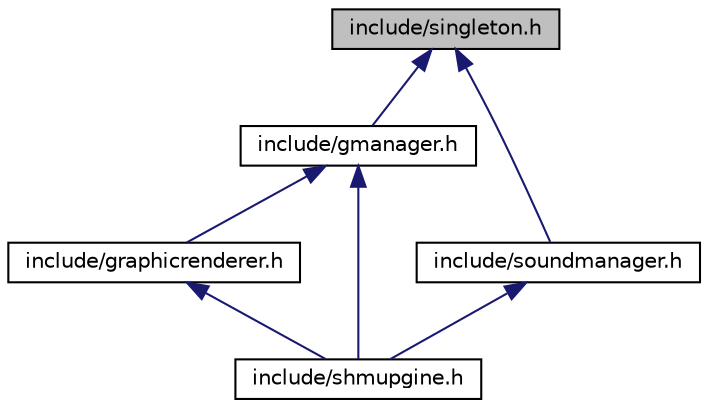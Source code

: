 digraph "include/singleton.h"
{
 // INTERACTIVE_SVG=YES
  edge [fontname="Helvetica",fontsize="10",labelfontname="Helvetica",labelfontsize="10"];
  node [fontname="Helvetica",fontsize="10",shape=record];
  Node1 [label="include/singleton.h",height=0.2,width=0.4,color="black", fillcolor="grey75", style="filled", fontcolor="black"];
  Node1 -> Node2 [dir="back",color="midnightblue",fontsize="10",style="solid",fontname="Helvetica"];
  Node2 [label="include/gmanager.h",height=0.2,width=0.4,color="black", fillcolor="white", style="filled",URL="$gmanager_8h.html",tooltip="Defines the class `gmanager&#39; which manages all the graphical ressources for the project. "];
  Node2 -> Node3 [dir="back",color="midnightblue",fontsize="10",style="solid",fontname="Helvetica"];
  Node3 [label="include/graphicrenderer.h",height=0.2,width=0.4,color="black", fillcolor="white", style="filled",URL="$graphicrenderer_8h.html",tooltip="Contains the definition of the attribute graphicrenderer which allows the entity to have a sprite..."];
  Node3 -> Node4 [dir="back",color="midnightblue",fontsize="10",style="solid",fontname="Helvetica"];
  Node4 [label="include/shmupgine.h",height=0.2,width=0.4,color="black", fillcolor="white", style="filled",URL="$shmupgine_8h_source.html"];
  Node2 -> Node4 [dir="back",color="midnightblue",fontsize="10",style="solid",fontname="Helvetica"];
  Node1 -> Node5 [dir="back",color="midnightblue",fontsize="10",style="solid",fontname="Helvetica"];
  Node5 [label="include/soundmanager.h",height=0.2,width=0.4,color="black", fillcolor="white", style="filled",URL="$soundmanager_8h_source.html"];
  Node5 -> Node4 [dir="back",color="midnightblue",fontsize="10",style="solid",fontname="Helvetica"];
}
